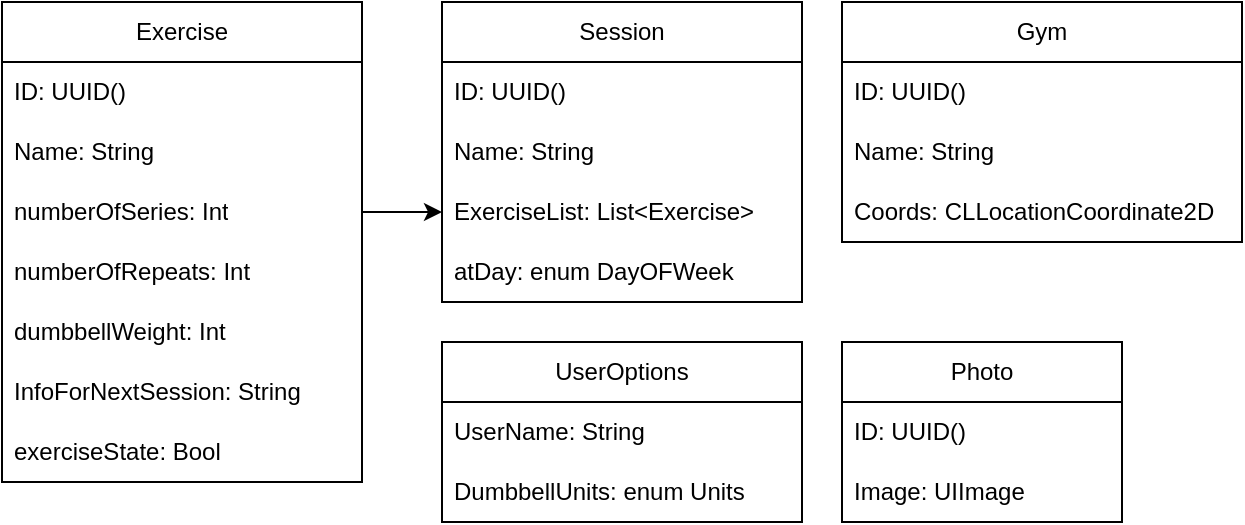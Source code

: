 <mxfile version="22.1.15" type="device">
  <diagram id="R2lEEEUBdFMjLlhIrx00" name="Page-1">
    <mxGraphModel dx="869" dy="452" grid="1" gridSize="10" guides="1" tooltips="1" connect="1" arrows="1" fold="1" page="1" pageScale="1" pageWidth="850" pageHeight="1100" math="0" shadow="0" extFonts="Permanent Marker^https://fonts.googleapis.com/css?family=Permanent+Marker">
      <root>
        <mxCell id="0" />
        <mxCell id="1" parent="0" />
        <mxCell id="rph_GrKcewG9W37f1SWr-60" value="Exercise" style="swimlane;fontStyle=0;childLayout=stackLayout;horizontal=1;startSize=30;horizontalStack=0;resizeParent=1;resizeParentMax=0;resizeLast=0;collapsible=1;marginBottom=0;whiteSpace=wrap;html=1;" vertex="1" parent="1">
          <mxGeometry x="40" y="80" width="180" height="240" as="geometry" />
        </mxCell>
        <mxCell id="rph_GrKcewG9W37f1SWr-61" value="ID: UUID()" style="text;strokeColor=none;fillColor=none;align=left;verticalAlign=middle;spacingLeft=4;spacingRight=4;overflow=hidden;points=[[0,0.5],[1,0.5]];portConstraint=eastwest;rotatable=0;whiteSpace=wrap;html=1;" vertex="1" parent="rph_GrKcewG9W37f1SWr-60">
          <mxGeometry y="30" width="180" height="30" as="geometry" />
        </mxCell>
        <mxCell id="rph_GrKcewG9W37f1SWr-62" value="Name: String" style="text;strokeColor=none;fillColor=none;align=left;verticalAlign=middle;spacingLeft=4;spacingRight=4;overflow=hidden;points=[[0,0.5],[1,0.5]];portConstraint=eastwest;rotatable=0;whiteSpace=wrap;html=1;" vertex="1" parent="rph_GrKcewG9W37f1SWr-60">
          <mxGeometry y="60" width="180" height="30" as="geometry" />
        </mxCell>
        <mxCell id="rph_GrKcewG9W37f1SWr-63" value="numberOfSeries: Int" style="text;strokeColor=none;fillColor=none;align=left;verticalAlign=middle;spacingLeft=4;spacingRight=4;overflow=hidden;points=[[0,0.5],[1,0.5]];portConstraint=eastwest;rotatable=0;whiteSpace=wrap;html=1;" vertex="1" parent="rph_GrKcewG9W37f1SWr-60">
          <mxGeometry y="90" width="180" height="30" as="geometry" />
        </mxCell>
        <mxCell id="rph_GrKcewG9W37f1SWr-66" value="numberOfRepeats: Int" style="text;strokeColor=none;fillColor=none;align=left;verticalAlign=middle;spacingLeft=4;spacingRight=4;overflow=hidden;points=[[0,0.5],[1,0.5]];portConstraint=eastwest;rotatable=0;whiteSpace=wrap;html=1;" vertex="1" parent="rph_GrKcewG9W37f1SWr-60">
          <mxGeometry y="120" width="180" height="30" as="geometry" />
        </mxCell>
        <mxCell id="rph_GrKcewG9W37f1SWr-65" value="dumbbellWeight: Int" style="text;strokeColor=none;fillColor=none;align=left;verticalAlign=middle;spacingLeft=4;spacingRight=4;overflow=hidden;points=[[0,0.5],[1,0.5]];portConstraint=eastwest;rotatable=0;whiteSpace=wrap;html=1;" vertex="1" parent="rph_GrKcewG9W37f1SWr-60">
          <mxGeometry y="150" width="180" height="30" as="geometry" />
        </mxCell>
        <mxCell id="rph_GrKcewG9W37f1SWr-64" value="InfoForNextSession: String" style="text;strokeColor=none;fillColor=none;align=left;verticalAlign=middle;spacingLeft=4;spacingRight=4;overflow=hidden;points=[[0,0.5],[1,0.5]];portConstraint=eastwest;rotatable=0;whiteSpace=wrap;html=1;" vertex="1" parent="rph_GrKcewG9W37f1SWr-60">
          <mxGeometry y="180" width="180" height="30" as="geometry" />
        </mxCell>
        <mxCell id="rph_GrKcewG9W37f1SWr-67" value="exerciseState: Bool" style="text;strokeColor=none;fillColor=none;align=left;verticalAlign=middle;spacingLeft=4;spacingRight=4;overflow=hidden;points=[[0,0.5],[1,0.5]];portConstraint=eastwest;rotatable=0;whiteSpace=wrap;html=1;" vertex="1" parent="rph_GrKcewG9W37f1SWr-60">
          <mxGeometry y="210" width="180" height="30" as="geometry" />
        </mxCell>
        <mxCell id="rph_GrKcewG9W37f1SWr-68" value="Session" style="swimlane;fontStyle=0;childLayout=stackLayout;horizontal=1;startSize=30;horizontalStack=0;resizeParent=1;resizeParentMax=0;resizeLast=0;collapsible=1;marginBottom=0;whiteSpace=wrap;html=1;" vertex="1" parent="1">
          <mxGeometry x="260" y="80" width="180" height="150" as="geometry" />
        </mxCell>
        <mxCell id="rph_GrKcewG9W37f1SWr-69" value="ID: UUID()" style="text;strokeColor=none;fillColor=none;align=left;verticalAlign=middle;spacingLeft=4;spacingRight=4;overflow=hidden;points=[[0,0.5],[1,0.5]];portConstraint=eastwest;rotatable=0;whiteSpace=wrap;html=1;" vertex="1" parent="rph_GrKcewG9W37f1SWr-68">
          <mxGeometry y="30" width="180" height="30" as="geometry" />
        </mxCell>
        <mxCell id="rph_GrKcewG9W37f1SWr-70" value="Name: String" style="text;strokeColor=none;fillColor=none;align=left;verticalAlign=middle;spacingLeft=4;spacingRight=4;overflow=hidden;points=[[0,0.5],[1,0.5]];portConstraint=eastwest;rotatable=0;whiteSpace=wrap;html=1;" vertex="1" parent="rph_GrKcewG9W37f1SWr-68">
          <mxGeometry y="60" width="180" height="30" as="geometry" />
        </mxCell>
        <mxCell id="rph_GrKcewG9W37f1SWr-74" value="ExerciseList: List&amp;lt;Exercise&amp;gt;" style="text;strokeColor=none;fillColor=none;align=left;verticalAlign=middle;spacingLeft=4;spacingRight=4;overflow=hidden;points=[[0,0.5],[1,0.5]];portConstraint=eastwest;rotatable=0;whiteSpace=wrap;html=1;" vertex="1" parent="rph_GrKcewG9W37f1SWr-68">
          <mxGeometry y="90" width="180" height="30" as="geometry" />
        </mxCell>
        <mxCell id="rph_GrKcewG9W37f1SWr-75" value="atDay: enum DayOFWeek" style="text;strokeColor=none;fillColor=none;align=left;verticalAlign=middle;spacingLeft=4;spacingRight=4;overflow=hidden;points=[[0,0.5],[1,0.5]];portConstraint=eastwest;rotatable=0;whiteSpace=wrap;html=1;" vertex="1" parent="rph_GrKcewG9W37f1SWr-68">
          <mxGeometry y="120" width="180" height="30" as="geometry" />
        </mxCell>
        <mxCell id="rph_GrKcewG9W37f1SWr-81" value="Gym" style="swimlane;fontStyle=0;childLayout=stackLayout;horizontal=1;startSize=30;horizontalStack=0;resizeParent=1;resizeParentMax=0;resizeLast=0;collapsible=1;marginBottom=0;whiteSpace=wrap;html=1;" vertex="1" parent="1">
          <mxGeometry x="460" y="80" width="200" height="120" as="geometry" />
        </mxCell>
        <mxCell id="rph_GrKcewG9W37f1SWr-82" value="ID: UUID()" style="text;strokeColor=none;fillColor=none;align=left;verticalAlign=middle;spacingLeft=4;spacingRight=4;overflow=hidden;points=[[0,0.5],[1,0.5]];portConstraint=eastwest;rotatable=0;whiteSpace=wrap;html=1;" vertex="1" parent="rph_GrKcewG9W37f1SWr-81">
          <mxGeometry y="30" width="200" height="30" as="geometry" />
        </mxCell>
        <mxCell id="rph_GrKcewG9W37f1SWr-83" value="Name: String" style="text;strokeColor=none;fillColor=none;align=left;verticalAlign=middle;spacingLeft=4;spacingRight=4;overflow=hidden;points=[[0,0.5],[1,0.5]];portConstraint=eastwest;rotatable=0;whiteSpace=wrap;html=1;" vertex="1" parent="rph_GrKcewG9W37f1SWr-81">
          <mxGeometry y="60" width="200" height="30" as="geometry" />
        </mxCell>
        <mxCell id="rph_GrKcewG9W37f1SWr-84" value="Coords: CLLocationCoordinate2D" style="text;strokeColor=none;fillColor=none;align=left;verticalAlign=middle;spacingLeft=4;spacingRight=4;overflow=hidden;points=[[0,0.5],[1,0.5]];portConstraint=eastwest;rotatable=0;whiteSpace=wrap;html=1;" vertex="1" parent="rph_GrKcewG9W37f1SWr-81">
          <mxGeometry y="90" width="200" height="30" as="geometry" />
        </mxCell>
        <mxCell id="rph_GrKcewG9W37f1SWr-85" style="edgeStyle=orthogonalEdgeStyle;rounded=0;orthogonalLoop=1;jettySize=auto;html=1;exitX=1;exitY=0.5;exitDx=0;exitDy=0;entryX=0;entryY=0.5;entryDx=0;entryDy=0;" edge="1" parent="1" source="rph_GrKcewG9W37f1SWr-63" target="rph_GrKcewG9W37f1SWr-74">
          <mxGeometry relative="1" as="geometry" />
        </mxCell>
        <mxCell id="rph_GrKcewG9W37f1SWr-90" value="UserOptions" style="swimlane;fontStyle=0;childLayout=stackLayout;horizontal=1;startSize=30;horizontalStack=0;resizeParent=1;resizeParentMax=0;resizeLast=0;collapsible=1;marginBottom=0;whiteSpace=wrap;html=1;" vertex="1" parent="1">
          <mxGeometry x="260" y="250" width="180" height="90" as="geometry" />
        </mxCell>
        <mxCell id="rph_GrKcewG9W37f1SWr-91" value="UserName: String" style="text;strokeColor=none;fillColor=none;align=left;verticalAlign=middle;spacingLeft=4;spacingRight=4;overflow=hidden;points=[[0,0.5],[1,0.5]];portConstraint=eastwest;rotatable=0;whiteSpace=wrap;html=1;" vertex="1" parent="rph_GrKcewG9W37f1SWr-90">
          <mxGeometry y="30" width="180" height="30" as="geometry" />
        </mxCell>
        <mxCell id="rph_GrKcewG9W37f1SWr-92" value="DumbbellUnits: enum Units" style="text;strokeColor=none;fillColor=none;align=left;verticalAlign=middle;spacingLeft=4;spacingRight=4;overflow=hidden;points=[[0,0.5],[1,0.5]];portConstraint=eastwest;rotatable=0;whiteSpace=wrap;html=1;" vertex="1" parent="rph_GrKcewG9W37f1SWr-90">
          <mxGeometry y="60" width="180" height="30" as="geometry" />
        </mxCell>
        <mxCell id="rph_GrKcewG9W37f1SWr-94" value="Photo" style="swimlane;fontStyle=0;childLayout=stackLayout;horizontal=1;startSize=30;horizontalStack=0;resizeParent=1;resizeParentMax=0;resizeLast=0;collapsible=1;marginBottom=0;whiteSpace=wrap;html=1;" vertex="1" parent="1">
          <mxGeometry x="460" y="250" width="140" height="90" as="geometry" />
        </mxCell>
        <mxCell id="rph_GrKcewG9W37f1SWr-95" value="ID: UUID()" style="text;strokeColor=none;fillColor=none;align=left;verticalAlign=middle;spacingLeft=4;spacingRight=4;overflow=hidden;points=[[0,0.5],[1,0.5]];portConstraint=eastwest;rotatable=0;whiteSpace=wrap;html=1;" vertex="1" parent="rph_GrKcewG9W37f1SWr-94">
          <mxGeometry y="30" width="140" height="30" as="geometry" />
        </mxCell>
        <mxCell id="rph_GrKcewG9W37f1SWr-96" value="Image: UIImage" style="text;strokeColor=none;fillColor=none;align=left;verticalAlign=middle;spacingLeft=4;spacingRight=4;overflow=hidden;points=[[0,0.5],[1,0.5]];portConstraint=eastwest;rotatable=0;whiteSpace=wrap;html=1;" vertex="1" parent="rph_GrKcewG9W37f1SWr-94">
          <mxGeometry y="60" width="140" height="30" as="geometry" />
        </mxCell>
      </root>
    </mxGraphModel>
  </diagram>
</mxfile>
